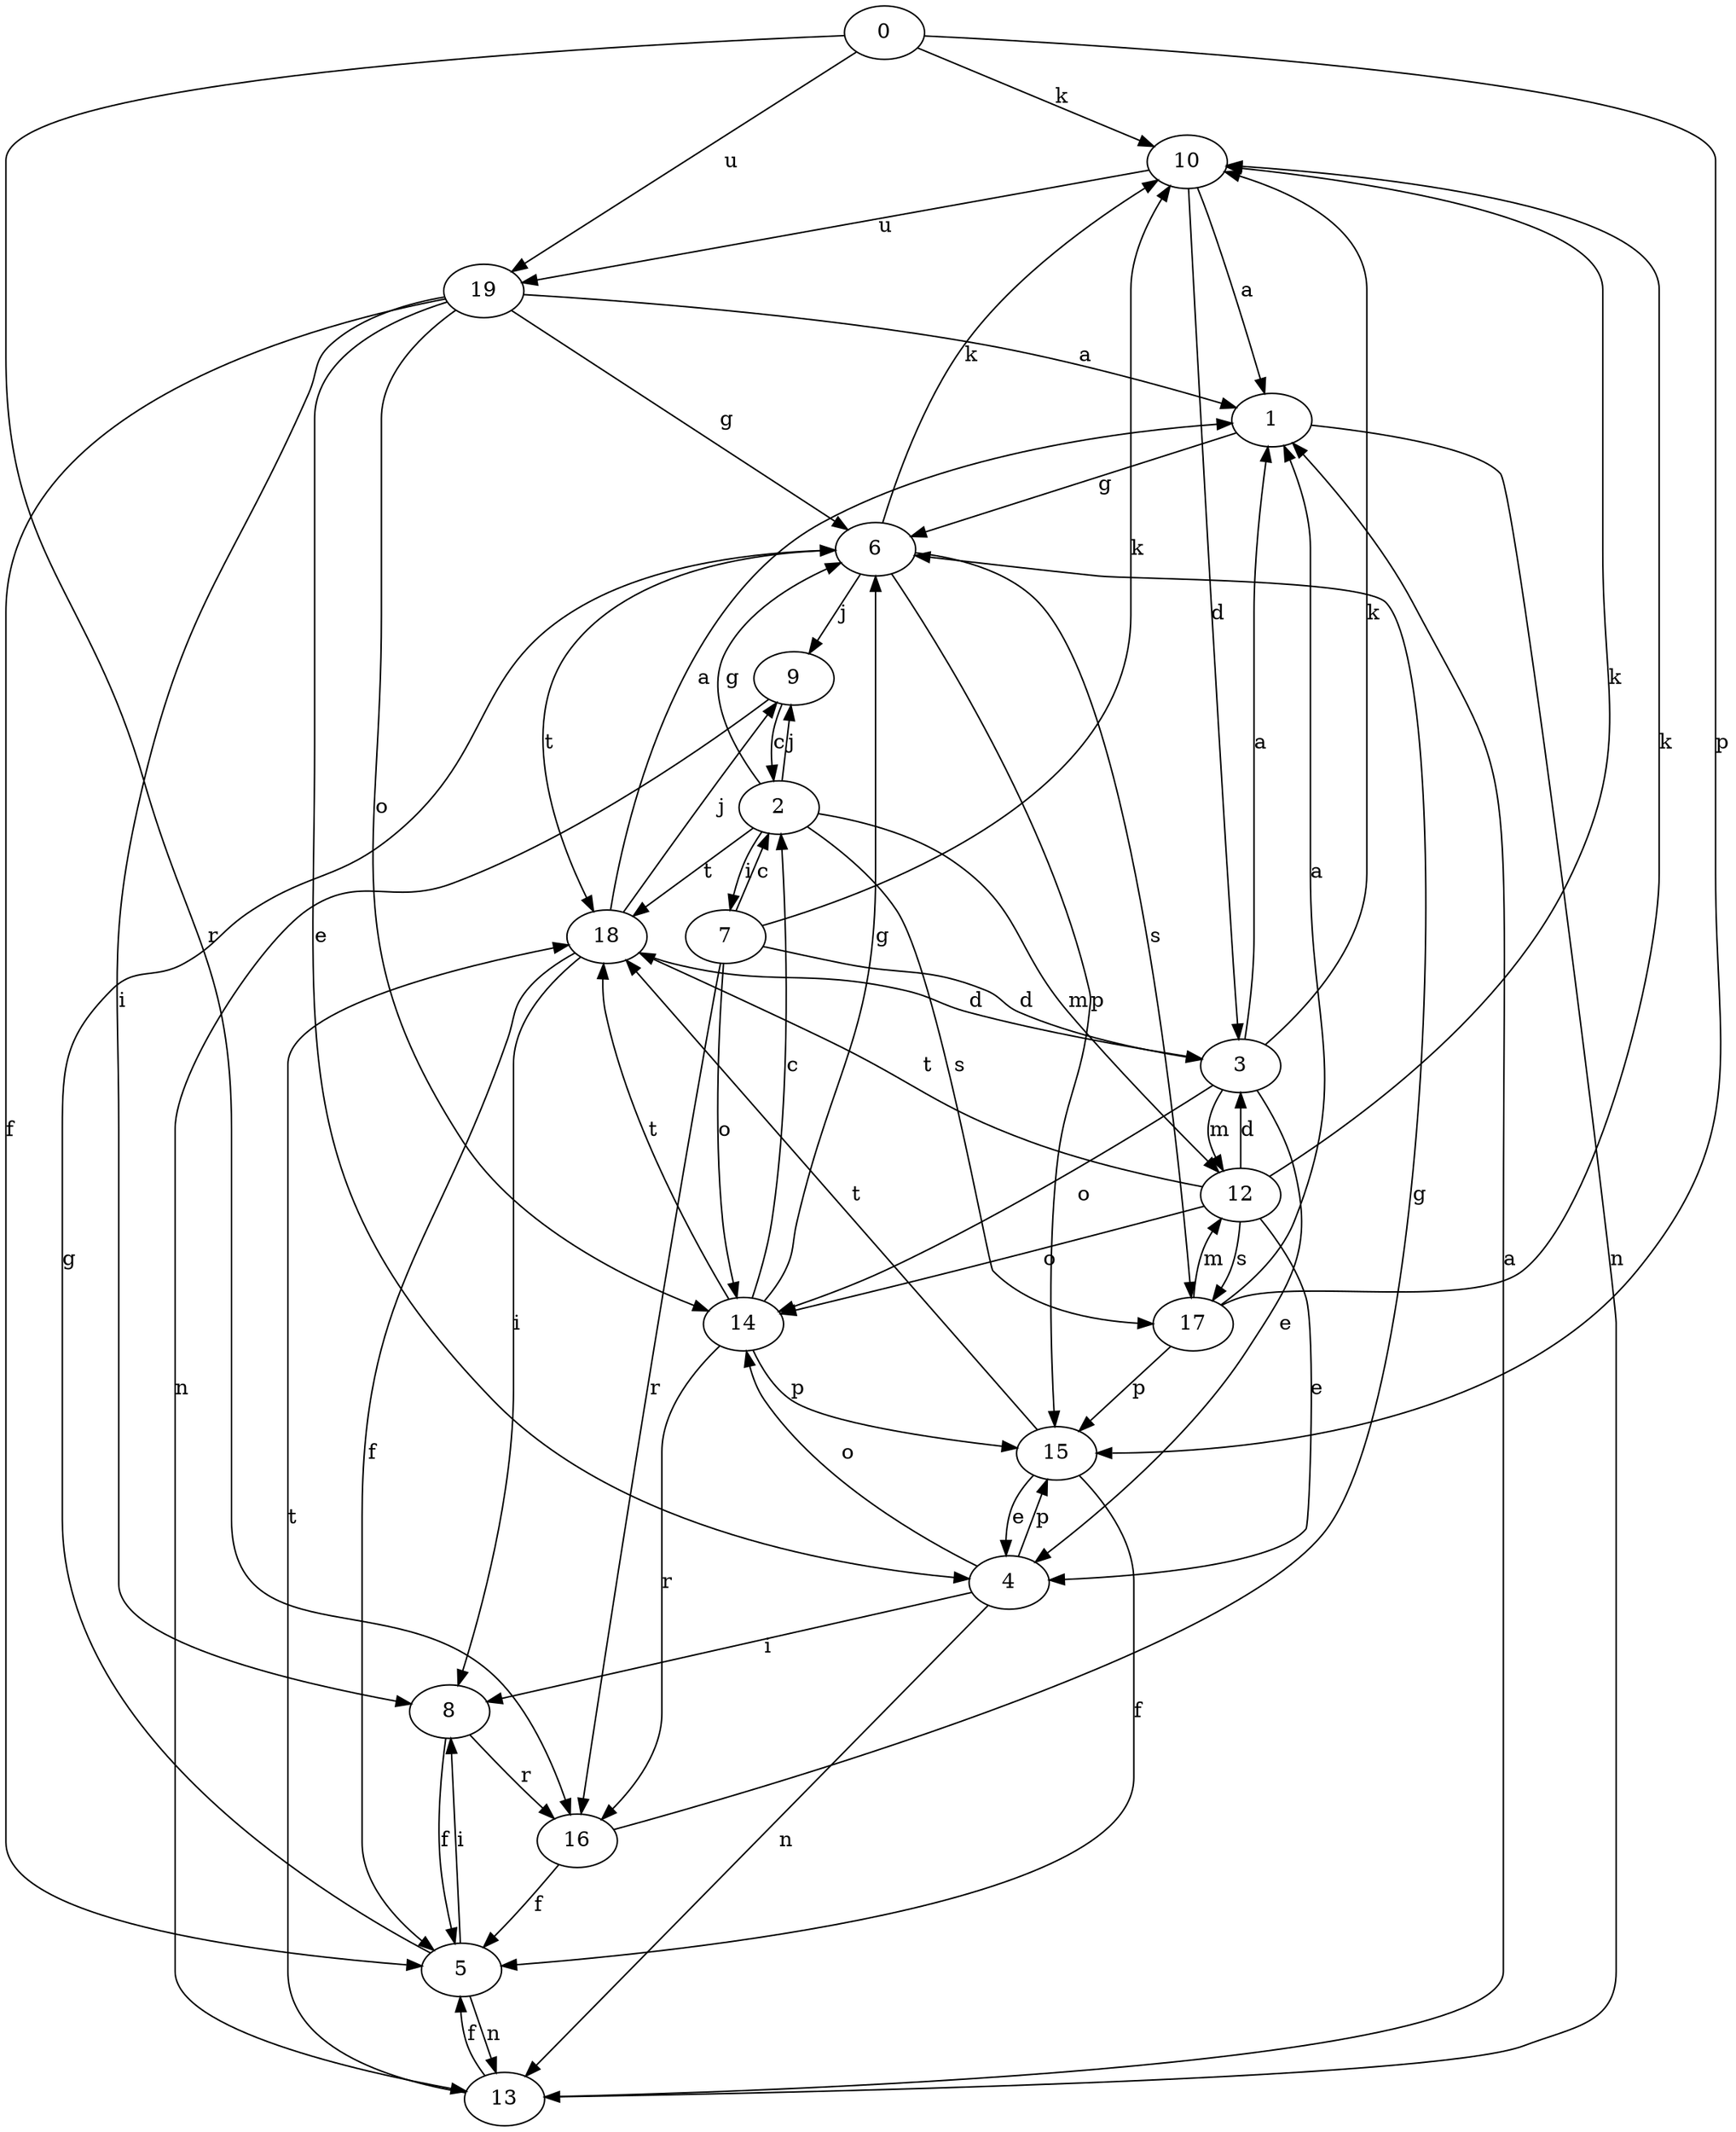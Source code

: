 strict digraph  {
0;
1;
2;
3;
4;
5;
6;
7;
8;
9;
10;
12;
13;
14;
15;
16;
17;
18;
19;
0 -> 10  [label=k];
0 -> 15  [label=p];
0 -> 16  [label=r];
0 -> 19  [label=u];
1 -> 6  [label=g];
1 -> 13  [label=n];
2 -> 6  [label=g];
2 -> 7  [label=i];
2 -> 9  [label=j];
2 -> 12  [label=m];
2 -> 17  [label=s];
2 -> 18  [label=t];
3 -> 1  [label=a];
3 -> 4  [label=e];
3 -> 10  [label=k];
3 -> 12  [label=m];
3 -> 14  [label=o];
4 -> 8  [label=i];
4 -> 13  [label=n];
4 -> 14  [label=o];
4 -> 15  [label=p];
5 -> 6  [label=g];
5 -> 8  [label=i];
5 -> 13  [label=n];
6 -> 9  [label=j];
6 -> 10  [label=k];
6 -> 15  [label=p];
6 -> 17  [label=s];
6 -> 18  [label=t];
7 -> 2  [label=c];
7 -> 3  [label=d];
7 -> 10  [label=k];
7 -> 14  [label=o];
7 -> 16  [label=r];
8 -> 5  [label=f];
8 -> 16  [label=r];
9 -> 2  [label=c];
9 -> 13  [label=n];
10 -> 1  [label=a];
10 -> 3  [label=d];
10 -> 19  [label=u];
12 -> 3  [label=d];
12 -> 4  [label=e];
12 -> 10  [label=k];
12 -> 14  [label=o];
12 -> 17  [label=s];
12 -> 18  [label=t];
13 -> 1  [label=a];
13 -> 5  [label=f];
13 -> 18  [label=t];
14 -> 2  [label=c];
14 -> 6  [label=g];
14 -> 15  [label=p];
14 -> 16  [label=r];
14 -> 18  [label=t];
15 -> 4  [label=e];
15 -> 5  [label=f];
15 -> 18  [label=t];
16 -> 5  [label=f];
16 -> 6  [label=g];
17 -> 1  [label=a];
17 -> 10  [label=k];
17 -> 12  [label=m];
17 -> 15  [label=p];
18 -> 1  [label=a];
18 -> 3  [label=d];
18 -> 5  [label=f];
18 -> 8  [label=i];
18 -> 9  [label=j];
19 -> 1  [label=a];
19 -> 4  [label=e];
19 -> 5  [label=f];
19 -> 6  [label=g];
19 -> 8  [label=i];
19 -> 14  [label=o];
}
